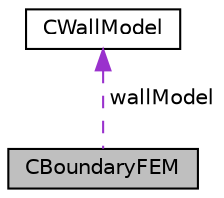digraph "CBoundaryFEM"
{
  edge [fontname="Helvetica",fontsize="10",labelfontname="Helvetica",labelfontsize="10"];
  node [fontname="Helvetica",fontsize="10",shape=record];
  Node1 [label="CBoundaryFEM",height=0.2,width=0.4,color="black", fillcolor="grey75", style="filled", fontcolor="black"];
  Node2 -> Node1 [dir="back",color="darkorchid3",fontsize="10",style="dashed",label=" wallModel" ,fontname="Helvetica"];
  Node2 [label="CWallModel",height=0.2,width=0.4,color="black", fillcolor="white", style="filled",URL="$class_c_wall_model.html",tooltip="Base class for defining the LES wall model. "];
}
